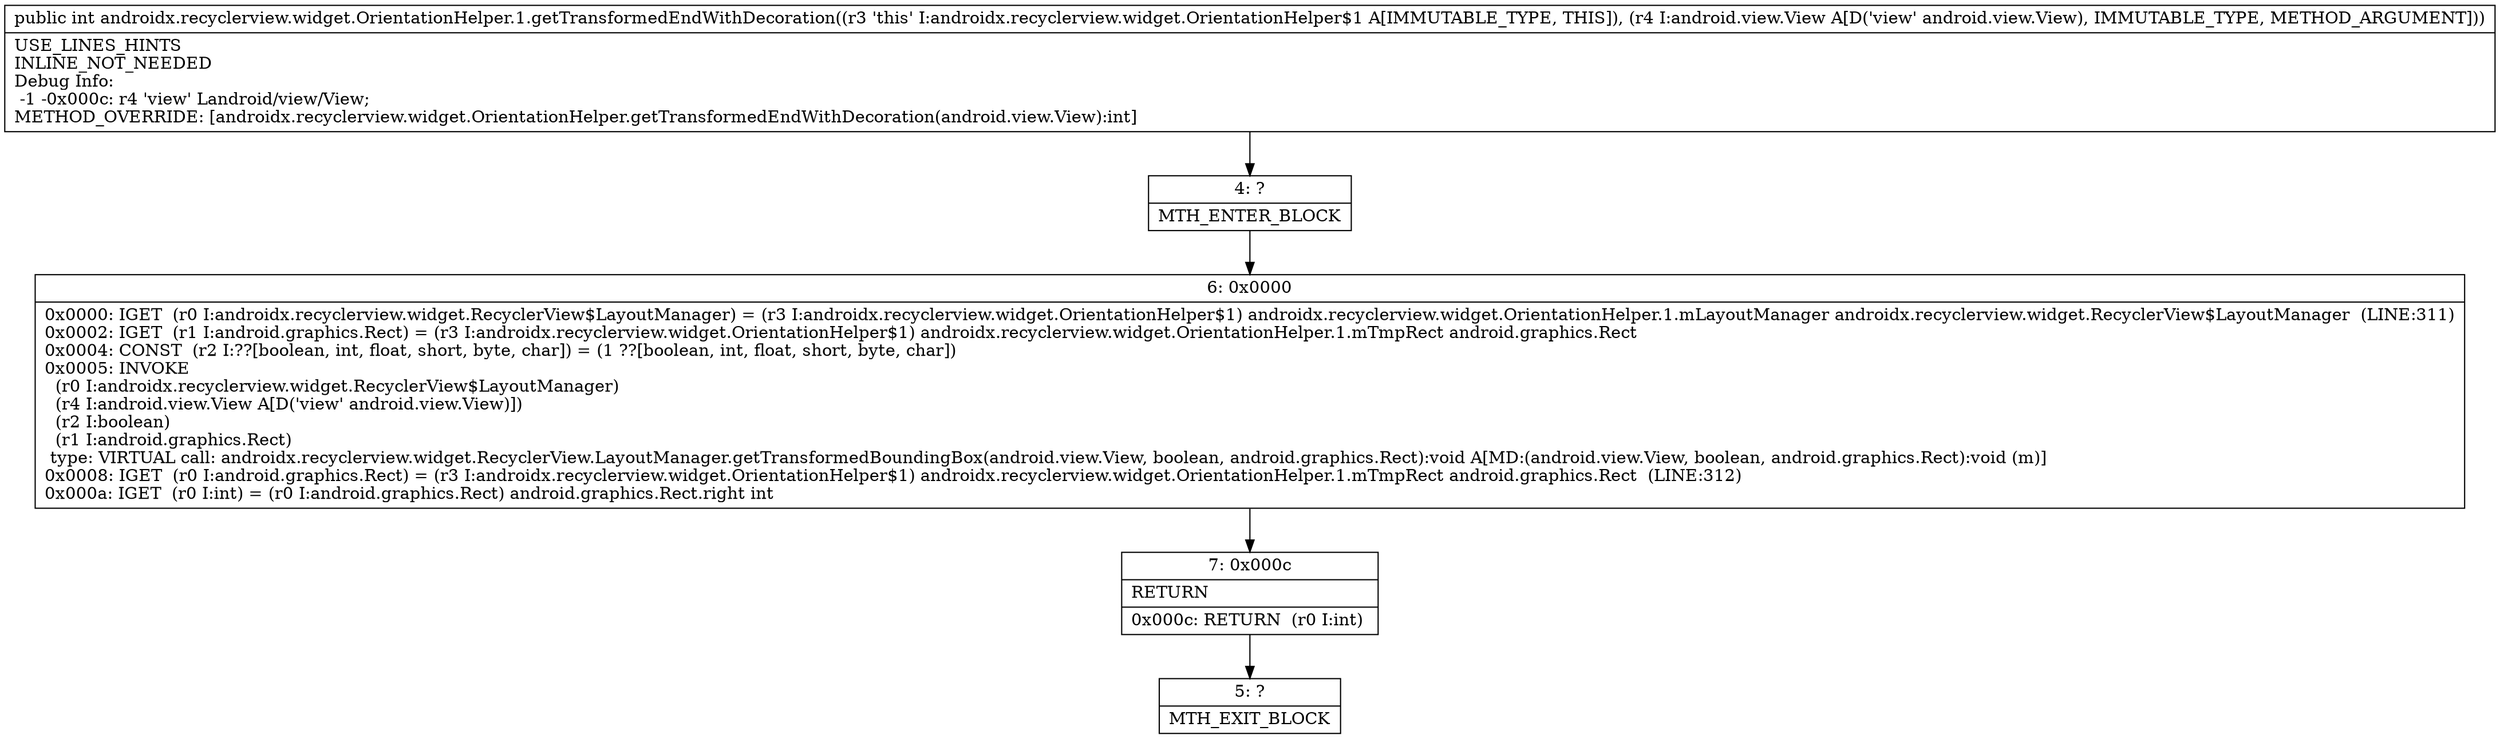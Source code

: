 digraph "CFG forandroidx.recyclerview.widget.OrientationHelper.1.getTransformedEndWithDecoration(Landroid\/view\/View;)I" {
Node_4 [shape=record,label="{4\:\ ?|MTH_ENTER_BLOCK\l}"];
Node_6 [shape=record,label="{6\:\ 0x0000|0x0000: IGET  (r0 I:androidx.recyclerview.widget.RecyclerView$LayoutManager) = (r3 I:androidx.recyclerview.widget.OrientationHelper$1) androidx.recyclerview.widget.OrientationHelper.1.mLayoutManager androidx.recyclerview.widget.RecyclerView$LayoutManager  (LINE:311)\l0x0002: IGET  (r1 I:android.graphics.Rect) = (r3 I:androidx.recyclerview.widget.OrientationHelper$1) androidx.recyclerview.widget.OrientationHelper.1.mTmpRect android.graphics.Rect \l0x0004: CONST  (r2 I:??[boolean, int, float, short, byte, char]) = (1 ??[boolean, int, float, short, byte, char]) \l0x0005: INVOKE  \l  (r0 I:androidx.recyclerview.widget.RecyclerView$LayoutManager)\l  (r4 I:android.view.View A[D('view' android.view.View)])\l  (r2 I:boolean)\l  (r1 I:android.graphics.Rect)\l type: VIRTUAL call: androidx.recyclerview.widget.RecyclerView.LayoutManager.getTransformedBoundingBox(android.view.View, boolean, android.graphics.Rect):void A[MD:(android.view.View, boolean, android.graphics.Rect):void (m)]\l0x0008: IGET  (r0 I:android.graphics.Rect) = (r3 I:androidx.recyclerview.widget.OrientationHelper$1) androidx.recyclerview.widget.OrientationHelper.1.mTmpRect android.graphics.Rect  (LINE:312)\l0x000a: IGET  (r0 I:int) = (r0 I:android.graphics.Rect) android.graphics.Rect.right int \l}"];
Node_7 [shape=record,label="{7\:\ 0x000c|RETURN\l|0x000c: RETURN  (r0 I:int) \l}"];
Node_5 [shape=record,label="{5\:\ ?|MTH_EXIT_BLOCK\l}"];
MethodNode[shape=record,label="{public int androidx.recyclerview.widget.OrientationHelper.1.getTransformedEndWithDecoration((r3 'this' I:androidx.recyclerview.widget.OrientationHelper$1 A[IMMUTABLE_TYPE, THIS]), (r4 I:android.view.View A[D('view' android.view.View), IMMUTABLE_TYPE, METHOD_ARGUMENT]))  | USE_LINES_HINTS\lINLINE_NOT_NEEDED\lDebug Info:\l  \-1 \-0x000c: r4 'view' Landroid\/view\/View;\lMETHOD_OVERRIDE: [androidx.recyclerview.widget.OrientationHelper.getTransformedEndWithDecoration(android.view.View):int]\l}"];
MethodNode -> Node_4;Node_4 -> Node_6;
Node_6 -> Node_7;
Node_7 -> Node_5;
}

